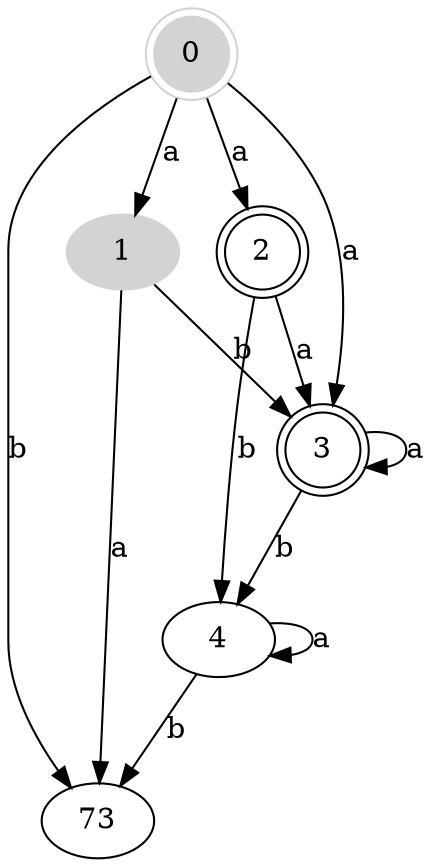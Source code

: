 digraph automaton {
size = "8.5, 11";
fontsize = 10;
0[ style = filled, color=lightgrey ];
1[ style = filled, color=lightgrey ];
0[ shape = doublecircle ];
2[ shape = doublecircle ];
3[ shape = doublecircle ];
0->1 [ label = "a" ]; 
0->2 [ label = "a" ]; 
0->3 [ label = "a" ]; 

0->73 [ label = "b" ]; 

1->73 [ label = "a" ]; 

1->3 [ label = "b" ]; 

2->3 [ label = "a" ]; 

2->4 [ label = "b" ]; 

3->3 [ label = "a" ]; 

3->4 [ label = "b" ]; 

4->4 [ label = "a" ]; 

4->73 [ label = "b" ]; 

}
